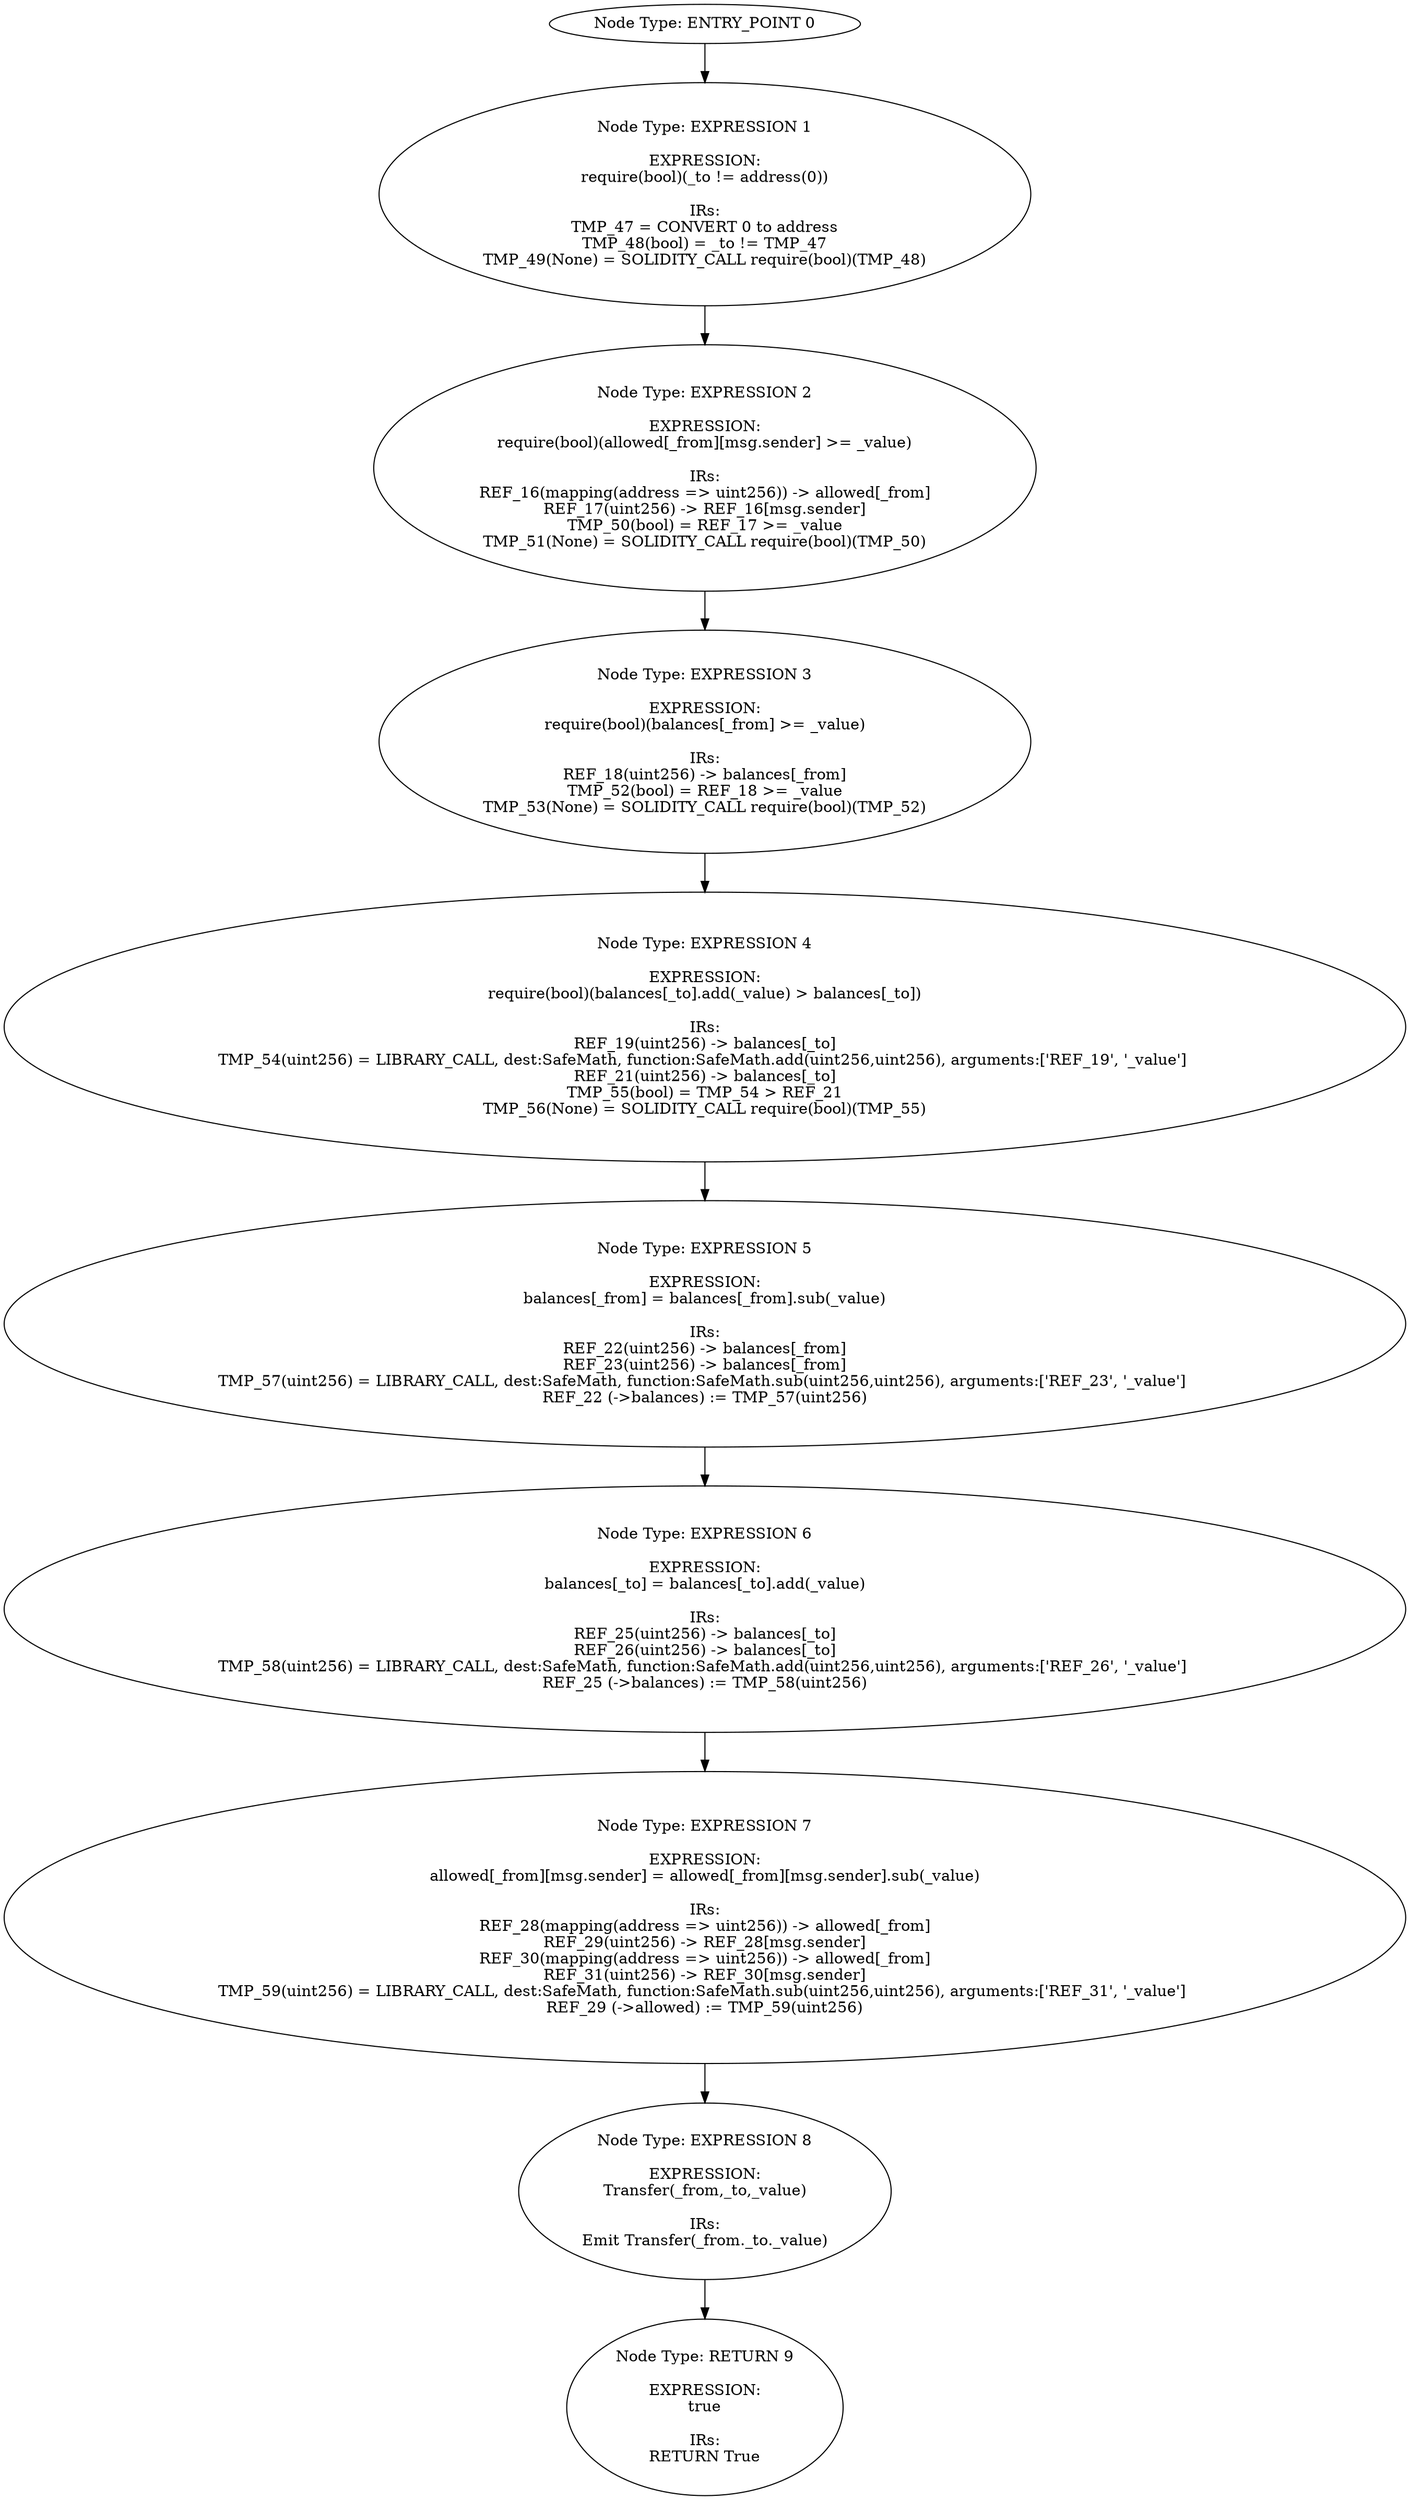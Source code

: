 digraph{
0[label="Node Type: ENTRY_POINT 0
"];
0->1;
1[label="Node Type: EXPRESSION 1

EXPRESSION:
require(bool)(_to != address(0))

IRs:
TMP_47 = CONVERT 0 to address
TMP_48(bool) = _to != TMP_47
TMP_49(None) = SOLIDITY_CALL require(bool)(TMP_48)"];
1->2;
2[label="Node Type: EXPRESSION 2

EXPRESSION:
require(bool)(allowed[_from][msg.sender] >= _value)

IRs:
REF_16(mapping(address => uint256)) -> allowed[_from]
REF_17(uint256) -> REF_16[msg.sender]
TMP_50(bool) = REF_17 >= _value
TMP_51(None) = SOLIDITY_CALL require(bool)(TMP_50)"];
2->3;
3[label="Node Type: EXPRESSION 3

EXPRESSION:
require(bool)(balances[_from] >= _value)

IRs:
REF_18(uint256) -> balances[_from]
TMP_52(bool) = REF_18 >= _value
TMP_53(None) = SOLIDITY_CALL require(bool)(TMP_52)"];
3->4;
4[label="Node Type: EXPRESSION 4

EXPRESSION:
require(bool)(balances[_to].add(_value) > balances[_to])

IRs:
REF_19(uint256) -> balances[_to]
TMP_54(uint256) = LIBRARY_CALL, dest:SafeMath, function:SafeMath.add(uint256,uint256), arguments:['REF_19', '_value'] 
REF_21(uint256) -> balances[_to]
TMP_55(bool) = TMP_54 > REF_21
TMP_56(None) = SOLIDITY_CALL require(bool)(TMP_55)"];
4->5;
5[label="Node Type: EXPRESSION 5

EXPRESSION:
balances[_from] = balances[_from].sub(_value)

IRs:
REF_22(uint256) -> balances[_from]
REF_23(uint256) -> balances[_from]
TMP_57(uint256) = LIBRARY_CALL, dest:SafeMath, function:SafeMath.sub(uint256,uint256), arguments:['REF_23', '_value'] 
REF_22 (->balances) := TMP_57(uint256)"];
5->6;
6[label="Node Type: EXPRESSION 6

EXPRESSION:
balances[_to] = balances[_to].add(_value)

IRs:
REF_25(uint256) -> balances[_to]
REF_26(uint256) -> balances[_to]
TMP_58(uint256) = LIBRARY_CALL, dest:SafeMath, function:SafeMath.add(uint256,uint256), arguments:['REF_26', '_value'] 
REF_25 (->balances) := TMP_58(uint256)"];
6->7;
7[label="Node Type: EXPRESSION 7

EXPRESSION:
allowed[_from][msg.sender] = allowed[_from][msg.sender].sub(_value)

IRs:
REF_28(mapping(address => uint256)) -> allowed[_from]
REF_29(uint256) -> REF_28[msg.sender]
REF_30(mapping(address => uint256)) -> allowed[_from]
REF_31(uint256) -> REF_30[msg.sender]
TMP_59(uint256) = LIBRARY_CALL, dest:SafeMath, function:SafeMath.sub(uint256,uint256), arguments:['REF_31', '_value'] 
REF_29 (->allowed) := TMP_59(uint256)"];
7->8;
8[label="Node Type: EXPRESSION 8

EXPRESSION:
Transfer(_from,_to,_value)

IRs:
Emit Transfer(_from._to._value)"];
8->9;
9[label="Node Type: RETURN 9

EXPRESSION:
true

IRs:
RETURN True"];
}
